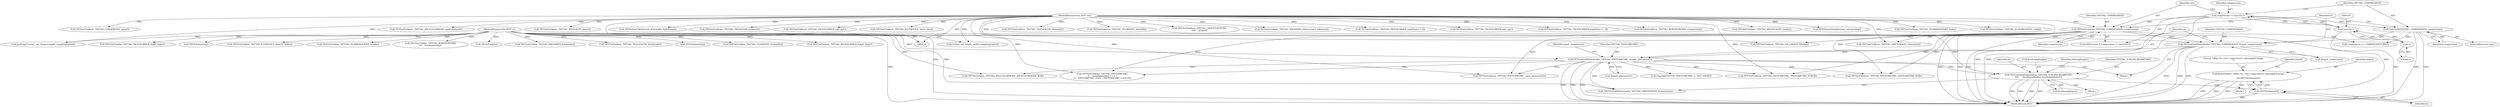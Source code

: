 digraph "0_libtiff_5c080298d59efa53264d7248bbe3a04660db6ef7_2@API" {
"1000204" [label="(Call,fprintf(stderr, \"tiffcp: %s: Can't copy/convert subsampled image.\n\",\n\t\t\t\tTIFFFileName(in)))"];
"1000207" [label="(Call,TIFFFileName(in))"];
"1000188" [label="(Call,TIFFGetFieldDefaulted(in, TIFFTAG_YCBCRSUBSAMPLING,\n\t\t\t\t      &subsamplinghor, &subsamplingver))"];
"1000166" [label="(Call,TIFFGetFieldDefaulted(in, TIFFTAG_PHOTOMETRIC, &input_photometric))"];
"1000161" [label="(Call,TIFFGetFieldDefaulted(in, TIFFTAG_COMPRESSION, &input_compression))"];
"1000117" [label="(MethodParameterIn,TIFF* in)"];
"1000158" [label="(Call,CopyField(TIFFTAG_COMPRESSION, compression))"];
"1000147" [label="(Call,compression != (uint16)-1)"];
"1000149" [label="(Call,(uint16)-1)"];
"1000151" [label="(Call,-1)"];
"1000153" [label="(Call,TIFFSetField(out, TIFFTAG_COMPRESSION, compression))"];
"1000118" [label="(MethodParameterIn,TIFF* out)"];
"1000193" [label="(Call,&subsamplingver)"];
"1000160" [label="(Identifier,compression)"];
"1000173" [label="(Identifier,input_compression)"];
"1000604" [label="(Call,TIFFSetField(out, TIFFTAG_NUMBEROFINKS, ninks))"];
"1000665" [label="(Call,TIFFGetField(in, TIFFTAG_PAGENUMBER, &pg0, &pg1))"];
"1000428" [label="(Call,TIFFSetField(out, TIFFTAG_PLANARCONFIG, config))"];
"1000521" [label="(Call,TIFFSetField(out, TIFFTAG_LZMAPRESET, preset))"];
"1000735" [label="(Call,pickCopyFunc(in, out, bitspersample, samplesperpixel))"];
"1000456" [label="(Call,TIFFSetField(out, TIFFTAG_JPEGCOLORMODE, jpegcolormode))"];
"1000242" [label="(Call,TIFFSetField(out, TIFFTAG_PHOTOMETRIC,\n\t\t    samplesperpixel == 1 ?\n\t\t    PHOTOMETRIC_LOGL : PHOTOMETRIC_LOGLUV))"];
"1000512" [label="(Call,TIFFSetField(out, TIFFTAG_ZIPQUALITY, preset))"];
"1000307" [label="(Call,TIFFFileName(in))"];
"1000316" [label="(Call,TIFFSetField(out, TIFFTAG_ORIENTATION, orientation))"];
"1000149" [label="(Call,(uint16)-1)"];
"1000169" [label="(Call,&input_photometric)"];
"1000743" [label="(Call,(*cf)(in, out, length, width, samplesperpixel))"];
"1000356" [label="(Call,TIFFDefaultTileSize(out, &tilewidth, &tilelength))"];
"1000582" [label="(Call,TIFFGetField(in, TIFFTAG_ICCPROFILE, &len32, &data))"];
"1000598" [label="(Call,TIFFGetField(in, TIFFTAG_NUMBEROFINKS, &ninks))"];
"1000119" [label="(Block,)"];
"1000266" [label="(Call,CopyTag(TIFFTAG_PHOTOMETRIC, 1, TIFF_SHORT))"];
"1000206" [label="(Literal,\"tiffcp: %s: Can't copy/convert subsampled image.\n\")"];
"1000159" [label="(Identifier,TIFFTAG_COMPRESSION)"];
"1000490" [label="(Call,TIFFSetField(out, TIFFTAG_PREDICTOR, predictor))"];
"1000208" [label="(Identifier,in)"];
"1000152" [label="(Literal,1)"];
"1000154" [label="(Identifier,out)"];
"1000190" [label="(Identifier,TIFFTAG_YCBCRSUBSAMPLING)"];
"1000148" [label="(Identifier,compression)"];
"1000381" [label="(Call,TIFFGetField(in, TIFFTAG_ROWSPERSTRIP,\n\t\t\t    &rowsperstrip))"];
"1000283" [label="(Call,TIFFGetFieldDefaulted(in, TIFFTAG_ORIENTATION, &orientation))"];
"1000672" [label="(Call,TIFFSetField(out, TIFFTAG_PAGENUMBER, pg0, pg1))"];
"1000188" [label="(Call,TIFFGetFieldDefaulted(in, TIFFTAG_YCBCRSUBSAMPLING,\n\t\t\t\t      &subsamplinghor, &subsamplingver))"];
"1000156" [label="(Identifier,compression)"];
"1000161" [label="(Call,TIFFGetFieldDefaulted(in, TIFFTAG_COMPRESSION, &input_compression))"];
"1000189" [label="(Identifier,in)"];
"1000212" [label="(Call,compression == COMPRESSION_JPEG)"];
"1000191" [label="(Call,&subsamplinghor)"];
"1000589" [label="(Call,TIFFSetField(out, TIFFTAG_ICCPROFILE, len32, data))"];
"1000327" [label="(Call,TIFFIsTiled(in))"];
"1000151" [label="(Call,-1)"];
"1000229" [label="(Call,TIFFSetField(out, TIFFTAG_PHOTOMETRIC, input_photometric))"];
"1000210" [label="(Identifier,FALSE)"];
"1000153" [label="(Call,TIFFSetField(out, TIFFTAG_COMPRESSION, compression))"];
"1000366" [label="(Call,TIFFSetField(out, TIFFTAG_TILELENGTH, tilelength))"];
"1000274" [label="(Call,TIFFSetField(out, TIFFTAG_FILLORDER, fillorder))"];
"1000207" [label="(Call,TIFFFileName(in))"];
"1000362" [label="(Call,TIFFSetField(out, TIFFTAG_TILEWIDTH, tilewidth))"];
"1000162" [label="(Identifier,in)"];
"1000609" [label="(Call,TIFFGetField(in, TIFFTAG_INKNAMES, &inknames))"];
"1000540" [label="(Call,TIFFSetField(out, TIFFTAG_GROUP3OPTIONS,\n\t\t\t\t\t    g3opts))"];
"1000646" [label="(Call,TIFFSetField(out, TIFFTAG_INKNAMES, inknameslen, inknames))"];
"1000678" [label="(Call,TIFFSetField(out, TIFFTAG_PAGENUMBER, pageNum++, 0))"];
"1000699" [label="(Call,TIFFSetField(out, TIFFTAG_PAGENUMBER, pg0, pg1))"];
"1000224" [label="(Call,TIFFSetField(out, TIFFTAG_PHOTOMETRIC, PHOTOMETRIC_YCBCR))"];
"1000705" [label="(Call,TIFFSetField(out, TIFFTAG_PAGENUMBER, pageNum++, 0))"];
"1000351" [label="(Call,TIFFGetField(in, TIFFTAG_TILELENGTH, &tilelength))"];
"1000204" [label="(Call,fprintf(stderr, \"tiffcp: %s: Can't copy/convert subsampled image.\n\",\n\t\t\t\tTIFFFileName(in)))"];
"1000167" [label="(Identifier,in)"];
"1000117" [label="(MethodParameterIn,TIFF* in)"];
"1000198" [label="(Identifier,subsamplinghor)"];
"1000203" [label="(Block,)"];
"1000185" [label="(Block,)"];
"1000163" [label="(Identifier,TIFFTAG_COMPRESSION)"];
"1000294" [label="(Call,TIFFFileName(in))"];
"1000750" [label="(MethodReturn,RET)"];
"1000168" [label="(Identifier,TIFFTAG_PHOTOMETRIC)"];
"1000158" [label="(Call,CopyField(TIFFTAG_COMPRESSION, compression))"];
"1000417" [label="(Call,TIFFSetField(out, TIFFTAG_ROWSPERSTRIP, rowsperstrip))"];
"1000339" [label="(Call,TIFFGetField(in, TIFFTAG_TILEWIDTH, &tilewidth))"];
"1000157" [label="(ControlStructure,else)"];
"1000687" [label="(Call,TIFFGetField(in, TIFFTAG_PAGENUMBER, &pg0, &pg1))"];
"1000118" [label="(MethodParameterIn,TIFF* out)"];
"1000176" [label="(Call,TIFFSetField(in, TIFFTAG_JPEGCOLORMODE, JPEGCOLORMODE_RGB))"];
"1000261" [label="(Call,TIFFSetField(out, TIFFTAG_PHOTOMETRIC, PHOTOMETRIC_RGB))"];
"1000205" [label="(Identifier,stderr)"];
"1000146" [label="(ControlStructure,if (compression != (uint16)-1))"];
"1000147" [label="(Call,compression != (uint16)-1)"];
"1000452" [label="(Call,TIFFSetField(out, TIFFTAG_JPEGQUALITY, quality))"];
"1000155" [label="(Identifier,TIFFTAG_COMPRESSION)"];
"1000389" [label="(Call,TIFFDefaultStripSize(out, rowsperstrip))"];
"1000166" [label="(Call,TIFFGetFieldDefaulted(in, TIFFTAG_PHOTOMETRIC, &input_photometric))"];
"1000164" [label="(Call,&input_compression)"];
"1000204" -> "1000203"  [label="AST: "];
"1000204" -> "1000207"  [label="CFG: "];
"1000205" -> "1000204"  [label="AST: "];
"1000206" -> "1000204"  [label="AST: "];
"1000207" -> "1000204"  [label="AST: "];
"1000210" -> "1000204"  [label="CFG: "];
"1000204" -> "1000750"  [label="DDG: "];
"1000204" -> "1000750"  [label="DDG: "];
"1000204" -> "1000750"  [label="DDG: "];
"1000207" -> "1000204"  [label="DDG: "];
"1000207" -> "1000208"  [label="CFG: "];
"1000208" -> "1000207"  [label="AST: "];
"1000207" -> "1000750"  [label="DDG: "];
"1000188" -> "1000207"  [label="DDG: "];
"1000117" -> "1000207"  [label="DDG: "];
"1000188" -> "1000185"  [label="AST: "];
"1000188" -> "1000193"  [label="CFG: "];
"1000189" -> "1000188"  [label="AST: "];
"1000190" -> "1000188"  [label="AST: "];
"1000191" -> "1000188"  [label="AST: "];
"1000193" -> "1000188"  [label="AST: "];
"1000198" -> "1000188"  [label="CFG: "];
"1000188" -> "1000750"  [label="DDG: "];
"1000188" -> "1000750"  [label="DDG: "];
"1000188" -> "1000750"  [label="DDG: "];
"1000188" -> "1000750"  [label="DDG: "];
"1000166" -> "1000188"  [label="DDG: "];
"1000117" -> "1000188"  [label="DDG: "];
"1000188" -> "1000283"  [label="DDG: "];
"1000166" -> "1000119"  [label="AST: "];
"1000166" -> "1000169"  [label="CFG: "];
"1000167" -> "1000166"  [label="AST: "];
"1000168" -> "1000166"  [label="AST: "];
"1000169" -> "1000166"  [label="AST: "];
"1000173" -> "1000166"  [label="CFG: "];
"1000166" -> "1000750"  [label="DDG: "];
"1000166" -> "1000750"  [label="DDG: "];
"1000166" -> "1000750"  [label="DDG: "];
"1000161" -> "1000166"  [label="DDG: "];
"1000117" -> "1000166"  [label="DDG: "];
"1000166" -> "1000176"  [label="DDG: "];
"1000166" -> "1000224"  [label="DDG: "];
"1000166" -> "1000229"  [label="DDG: "];
"1000166" -> "1000242"  [label="DDG: "];
"1000166" -> "1000261"  [label="DDG: "];
"1000166" -> "1000266"  [label="DDG: "];
"1000166" -> "1000283"  [label="DDG: "];
"1000161" -> "1000119"  [label="AST: "];
"1000161" -> "1000164"  [label="CFG: "];
"1000162" -> "1000161"  [label="AST: "];
"1000163" -> "1000161"  [label="AST: "];
"1000164" -> "1000161"  [label="AST: "];
"1000167" -> "1000161"  [label="CFG: "];
"1000161" -> "1000750"  [label="DDG: "];
"1000161" -> "1000750"  [label="DDG: "];
"1000161" -> "1000750"  [label="DDG: "];
"1000117" -> "1000161"  [label="DDG: "];
"1000158" -> "1000161"  [label="DDG: "];
"1000153" -> "1000161"  [label="DDG: "];
"1000117" -> "1000116"  [label="AST: "];
"1000117" -> "1000750"  [label="DDG: "];
"1000117" -> "1000176"  [label="DDG: "];
"1000117" -> "1000283"  [label="DDG: "];
"1000117" -> "1000294"  [label="DDG: "];
"1000117" -> "1000307"  [label="DDG: "];
"1000117" -> "1000327"  [label="DDG: "];
"1000117" -> "1000339"  [label="DDG: "];
"1000117" -> "1000351"  [label="DDG: "];
"1000117" -> "1000381"  [label="DDG: "];
"1000117" -> "1000582"  [label="DDG: "];
"1000117" -> "1000598"  [label="DDG: "];
"1000117" -> "1000609"  [label="DDG: "];
"1000117" -> "1000665"  [label="DDG: "];
"1000117" -> "1000687"  [label="DDG: "];
"1000117" -> "1000735"  [label="DDG: "];
"1000117" -> "1000743"  [label="DDG: "];
"1000158" -> "1000157"  [label="AST: "];
"1000158" -> "1000160"  [label="CFG: "];
"1000159" -> "1000158"  [label="AST: "];
"1000160" -> "1000158"  [label="AST: "];
"1000162" -> "1000158"  [label="CFG: "];
"1000158" -> "1000750"  [label="DDG: "];
"1000158" -> "1000750"  [label="DDG: "];
"1000147" -> "1000158"  [label="DDG: "];
"1000158" -> "1000212"  [label="DDG: "];
"1000147" -> "1000146"  [label="AST: "];
"1000147" -> "1000149"  [label="CFG: "];
"1000148" -> "1000147"  [label="AST: "];
"1000149" -> "1000147"  [label="AST: "];
"1000154" -> "1000147"  [label="CFG: "];
"1000159" -> "1000147"  [label="CFG: "];
"1000147" -> "1000750"  [label="DDG: "];
"1000147" -> "1000750"  [label="DDG: "];
"1000149" -> "1000147"  [label="DDG: "];
"1000147" -> "1000153"  [label="DDG: "];
"1000149" -> "1000151"  [label="CFG: "];
"1000150" -> "1000149"  [label="AST: "];
"1000151" -> "1000149"  [label="AST: "];
"1000149" -> "1000750"  [label="DDG: "];
"1000151" -> "1000149"  [label="DDG: "];
"1000151" -> "1000152"  [label="CFG: "];
"1000152" -> "1000151"  [label="AST: "];
"1000153" -> "1000146"  [label="AST: "];
"1000153" -> "1000156"  [label="CFG: "];
"1000154" -> "1000153"  [label="AST: "];
"1000155" -> "1000153"  [label="AST: "];
"1000156" -> "1000153"  [label="AST: "];
"1000162" -> "1000153"  [label="CFG: "];
"1000153" -> "1000750"  [label="DDG: "];
"1000153" -> "1000750"  [label="DDG: "];
"1000153" -> "1000750"  [label="DDG: "];
"1000118" -> "1000153"  [label="DDG: "];
"1000153" -> "1000212"  [label="DDG: "];
"1000153" -> "1000224"  [label="DDG: "];
"1000153" -> "1000229"  [label="DDG: "];
"1000153" -> "1000242"  [label="DDG: "];
"1000153" -> "1000261"  [label="DDG: "];
"1000153" -> "1000274"  [label="DDG: "];
"1000153" -> "1000316"  [label="DDG: "];
"1000118" -> "1000116"  [label="AST: "];
"1000118" -> "1000750"  [label="DDG: "];
"1000118" -> "1000224"  [label="DDG: "];
"1000118" -> "1000229"  [label="DDG: "];
"1000118" -> "1000242"  [label="DDG: "];
"1000118" -> "1000261"  [label="DDG: "];
"1000118" -> "1000274"  [label="DDG: "];
"1000118" -> "1000316"  [label="DDG: "];
"1000118" -> "1000356"  [label="DDG: "];
"1000118" -> "1000362"  [label="DDG: "];
"1000118" -> "1000366"  [label="DDG: "];
"1000118" -> "1000389"  [label="DDG: "];
"1000118" -> "1000417"  [label="DDG: "];
"1000118" -> "1000428"  [label="DDG: "];
"1000118" -> "1000452"  [label="DDG: "];
"1000118" -> "1000456"  [label="DDG: "];
"1000118" -> "1000490"  [label="DDG: "];
"1000118" -> "1000512"  [label="DDG: "];
"1000118" -> "1000521"  [label="DDG: "];
"1000118" -> "1000540"  [label="DDG: "];
"1000118" -> "1000589"  [label="DDG: "];
"1000118" -> "1000604"  [label="DDG: "];
"1000118" -> "1000646"  [label="DDG: "];
"1000118" -> "1000672"  [label="DDG: "];
"1000118" -> "1000678"  [label="DDG: "];
"1000118" -> "1000699"  [label="DDG: "];
"1000118" -> "1000705"  [label="DDG: "];
"1000118" -> "1000735"  [label="DDG: "];
"1000118" -> "1000743"  [label="DDG: "];
}
